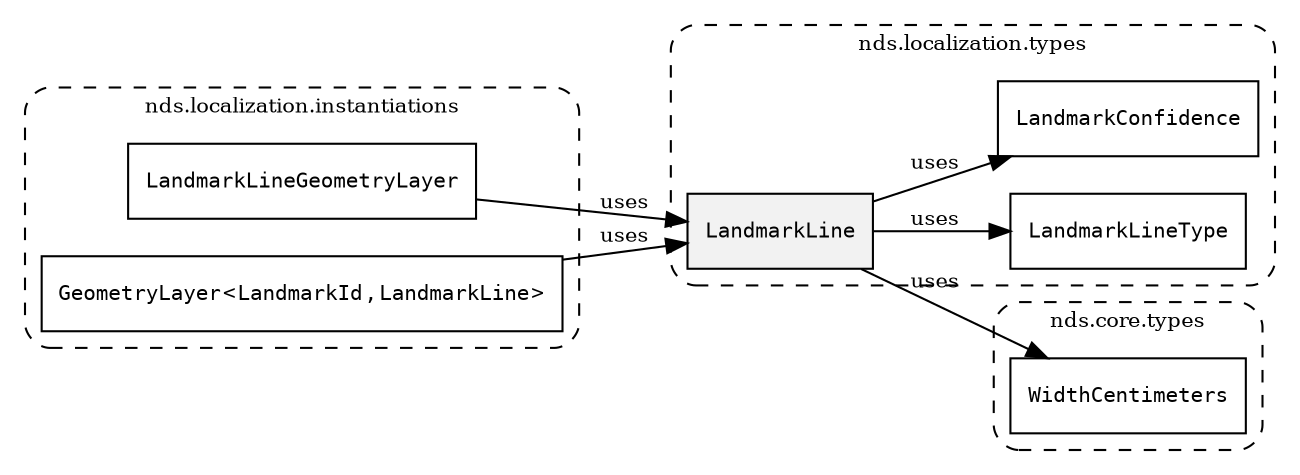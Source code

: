 /**
 * This dot file creates symbol collaboration diagram for LandmarkLine.
 */
digraph ZSERIO
{
    node [shape=box, fontsize=10];
    rankdir="LR";
    fontsize=10;
    tooltip="LandmarkLine collaboration diagram";

    subgraph "cluster_nds.localization.types"
    {
        style="dashed, rounded";
        label="nds.localization.types";
        tooltip="Package nds.localization.types";
        href="../../../content/packages/nds.localization.types.html#Package-nds-localization-types";
        target="_parent";

        "LandmarkLine" [style="filled", fillcolor="#0000000D", target="_parent", label=<<font face="monospace"><table align="center" border="0" cellspacing="0" cellpadding="0"><tr><td href="../../../content/packages/nds.localization.types.html#Structure-LandmarkLine" title="Structure defined in nds.localization.types">LandmarkLine</td></tr></table></font>>];
        "LandmarkLineType" [target="_parent", label=<<font face="monospace"><table align="center" border="0" cellspacing="0" cellpadding="0"><tr><td href="../../../content/packages/nds.localization.types.html#Enum-LandmarkLineType" title="Enum defined in nds.localization.types">LandmarkLineType</td></tr></table></font>>];
        "LandmarkConfidence" [target="_parent", label=<<font face="monospace"><table align="center" border="0" cellspacing="0" cellpadding="0"><tr><td href="../../../content/packages/nds.localization.types.html#Subtype-LandmarkConfidence" title="Subtype defined in nds.localization.types">LandmarkConfidence</td></tr></table></font>>];
    }

    subgraph "cluster_nds.core.types"
    {
        style="dashed, rounded";
        label="nds.core.types";
        tooltip="Package nds.core.types";
        href="../../../content/packages/nds.core.types.html#Package-nds-core-types";
        target="_parent";

        "WidthCentimeters" [target="_parent", label=<<font face="monospace"><table align="center" border="0" cellspacing="0" cellpadding="0"><tr><td href="../../../content/packages/nds.core.types.html#Subtype-WidthCentimeters" title="Subtype defined in nds.core.types">WidthCentimeters</td></tr></table></font>>];
    }

    subgraph "cluster_nds.localization.instantiations"
    {
        style="dashed, rounded";
        label="nds.localization.instantiations";
        tooltip="Package nds.localization.instantiations";
        href="../../../content/packages/nds.localization.instantiations.html#Package-nds-localization-instantiations";
        target="_parent";

        "LandmarkLineGeometryLayer" [target="_parent", label=<<font face="monospace"><table align="center" border="0" cellspacing="0" cellpadding="0"><tr><td href="../../../content/packages/nds.localization.instantiations.html#InstantiateType-LandmarkLineGeometryLayer" title="InstantiateType defined in nds.localization.instantiations">LandmarkLineGeometryLayer</td></tr></table></font>>];
        "GeometryLayer&lt;LandmarkId,LandmarkLine&gt;" [target="_parent", label=<<font face="monospace"><table align="center" border="0" cellspacing="0" cellpadding="0"><tr><td href="../../../content/packages/nds.core.geometry.html#Structure-GeometryLayer" title="Structure defined in nds.core.geometry">GeometryLayer</td><td>&lt;</td><td><table align="center" border="0" cellspacing="0" cellpadding="0"><tr><td href="../../../content/packages/nds.localization.types.html#Subtype-LandmarkId" title="Subtype defined in nds.localization.types">LandmarkId</td></tr></table></td><td>,</td><td><table align="center" border="0" cellspacing="0" cellpadding="0"><tr><td href="../../../content/packages/nds.localization.types.html#Structure-LandmarkLine" title="Structure defined in nds.localization.types">LandmarkLine</td></tr></table></td><td>&gt;</td></tr></table></font>>];
    }

    "LandmarkLine" -> "LandmarkLineType" [label="uses", fontsize=10];
    "LandmarkLine" -> "WidthCentimeters" [label="uses", fontsize=10];
    "LandmarkLine" -> "LandmarkConfidence" [label="uses", fontsize=10];
    "LandmarkLineGeometryLayer" -> "LandmarkLine" [label="uses", fontsize=10];
    "GeometryLayer&lt;LandmarkId,LandmarkLine&gt;" -> "LandmarkLine" [label="uses", fontsize=10];
}
